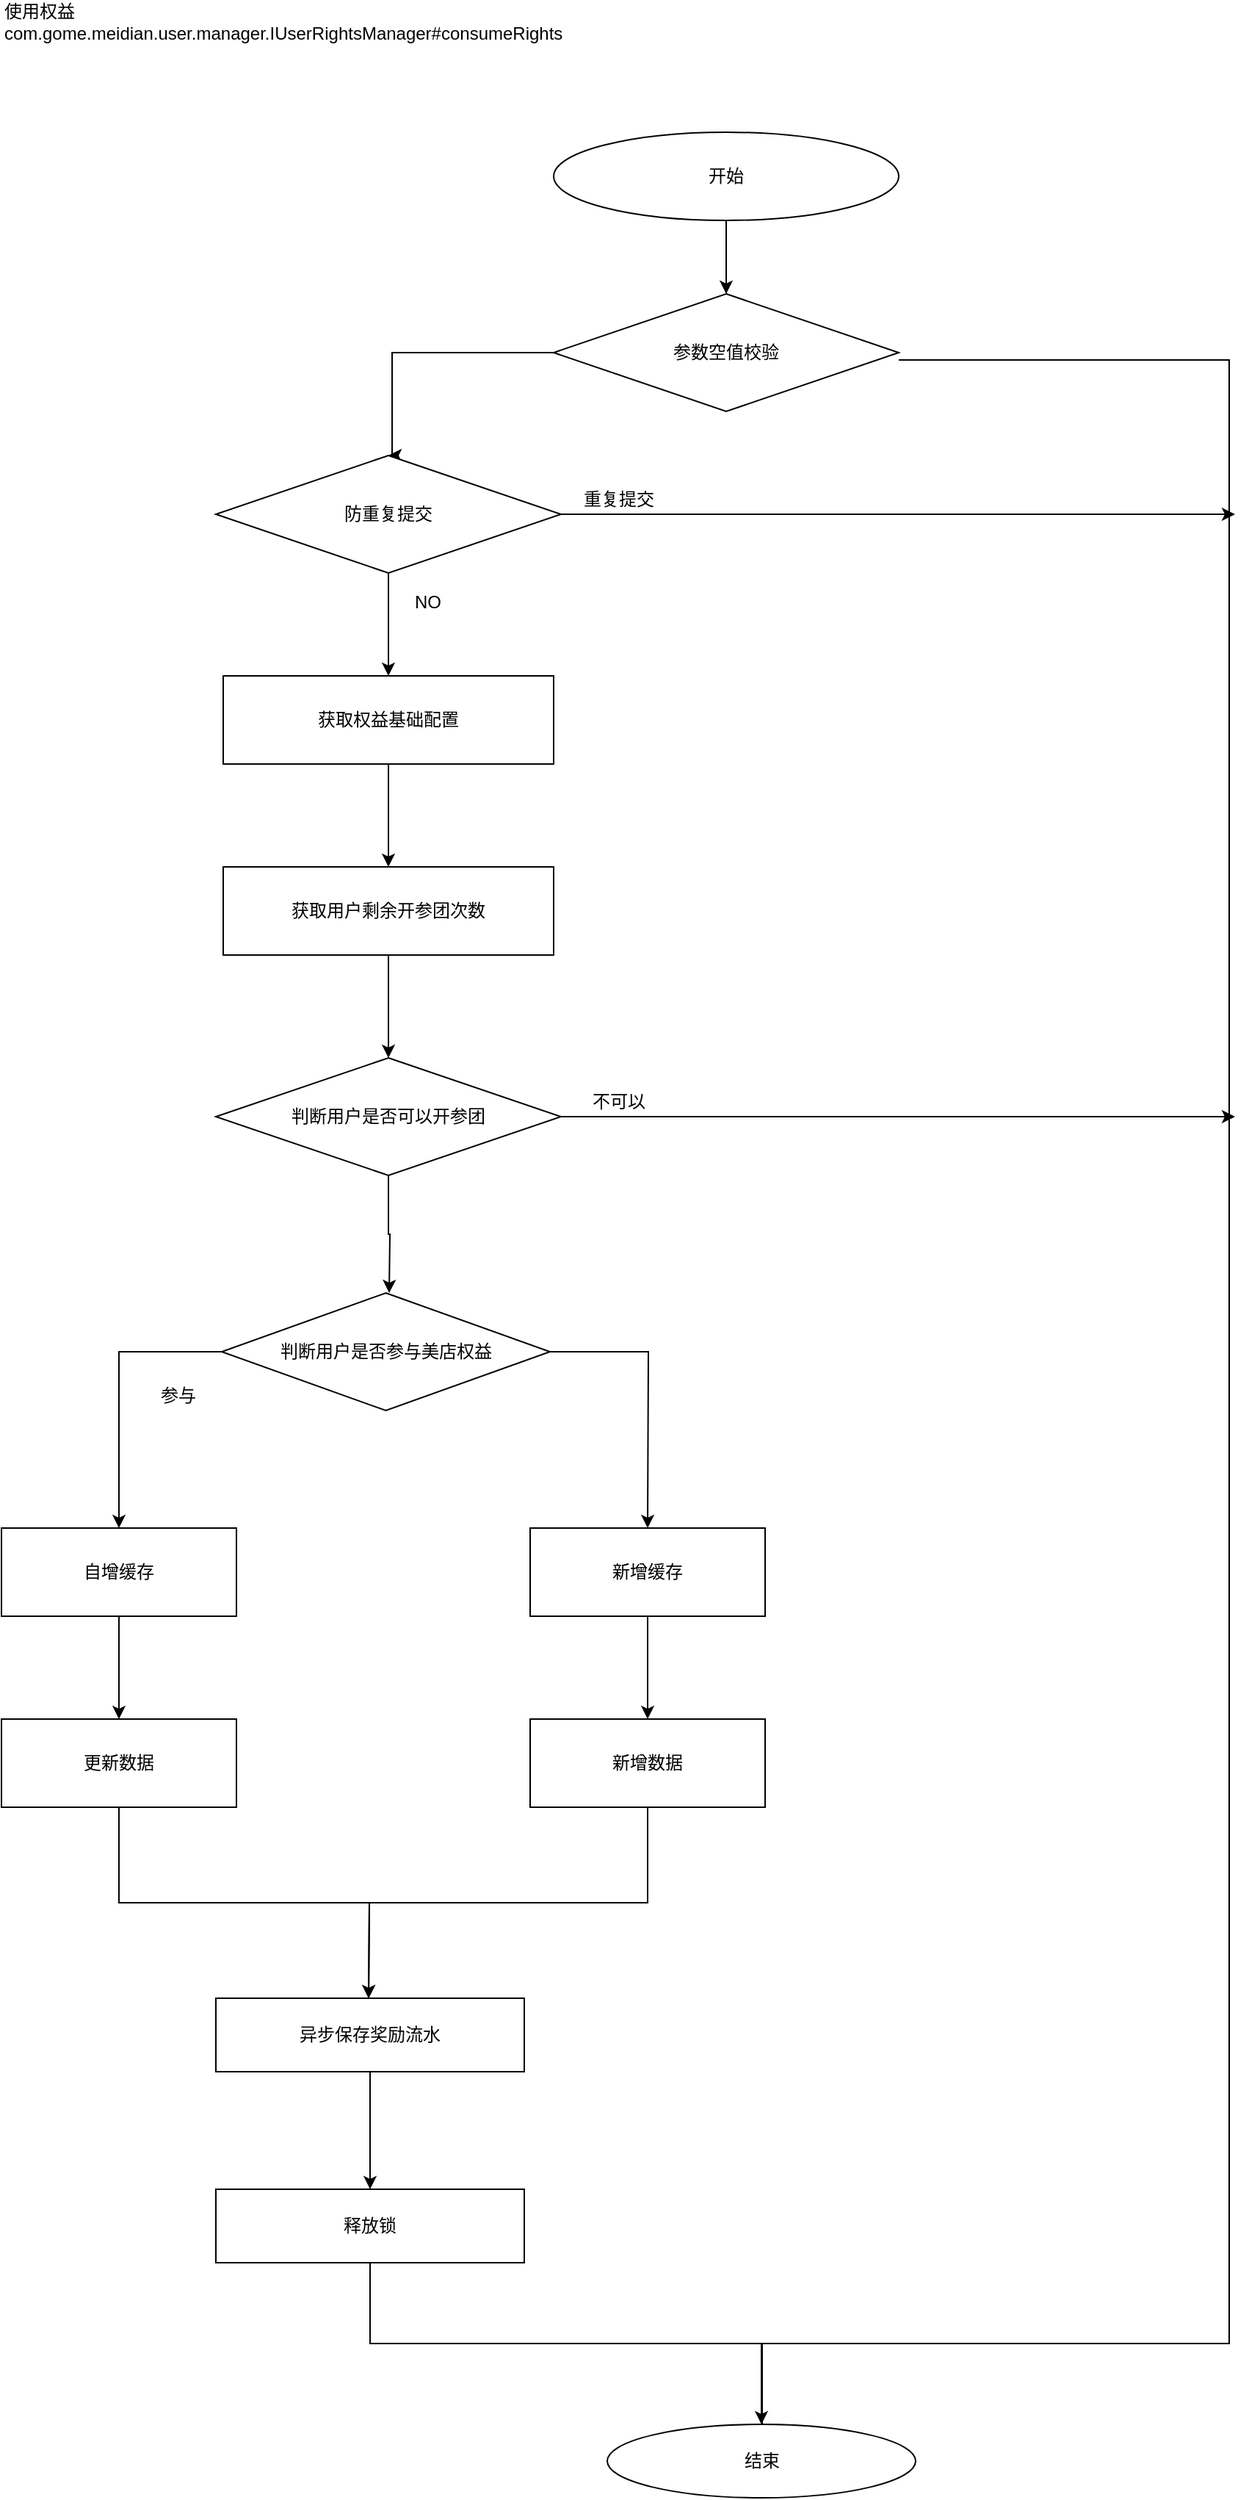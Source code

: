 <mxfile version="12.4.9" type="device"><diagram id="waRr-w1163Cft6gmaFOy" name="Page-1"><mxGraphModel dx="1422" dy="713" grid="1" gridSize="10" guides="1" tooltips="1" connect="1" arrows="1" fold="1" page="1" pageScale="1" pageWidth="827" pageHeight="1169" math="0" shadow="0"><root><mxCell id="0"/><mxCell id="1" parent="0"/><mxCell id="R-LKv4qLIJ09YFjFC_9z-10" style="edgeStyle=orthogonalEdgeStyle;rounded=0;orthogonalLoop=1;jettySize=auto;html=1;exitX=0.5;exitY=1;exitDx=0;exitDy=0;entryX=0.5;entryY=0;entryDx=0;entryDy=0;" parent="1" source="R-LKv4qLIJ09YFjFC_9z-1" target="R-LKv4qLIJ09YFjFC_9z-8" edge="1"><mxGeometry relative="1" as="geometry"/></mxCell><mxCell id="R-LKv4qLIJ09YFjFC_9z-1" value="开始" style="ellipse;whiteSpace=wrap;html=1;" parent="1" vertex="1"><mxGeometry x="416" y="130" width="235" height="60" as="geometry"/></mxCell><mxCell id="R-LKv4qLIJ09YFjFC_9z-3" value="使用权益&lt;br&gt;com.gome.meidian.user.manager.IUserRightsManager#consumeRights" style="text;html=1;strokeColor=none;fillColor=none;align=left;verticalAlign=middle;whiteSpace=wrap;rounded=0;" parent="1" vertex="1"><mxGeometry x="40" y="40" width="115" height="30" as="geometry"/></mxCell><mxCell id="R-LKv4qLIJ09YFjFC_9z-16" value="" style="edgeStyle=orthogonalEdgeStyle;rounded=0;orthogonalLoop=1;jettySize=auto;html=1;entryX=0.5;entryY=0;entryDx=0;entryDy=0;" parent="1" source="R-LKv4qLIJ09YFjFC_9z-8" target="R-LKv4qLIJ09YFjFC_9z-11" edge="1"><mxGeometry relative="1" as="geometry"><mxPoint x="306" y="360" as="targetPoint"/><Array as="points"><mxPoint x="306" y="280"/></Array></mxGeometry></mxCell><mxCell id="R-LKv4qLIJ09YFjFC_9z-19" style="edgeStyle=orthogonalEdgeStyle;rounded=0;orthogonalLoop=1;jettySize=auto;html=1;exitX=1;exitY=0.5;exitDx=0;exitDy=0;entryX=0.533;entryY=0;entryDx=0;entryDy=0;entryPerimeter=0;" parent="1" edge="1"><mxGeometry relative="1" as="geometry"><Array as="points"><mxPoint x="876" y="285"/><mxPoint x="876" y="1635"/><mxPoint x="558" y="1635"/><mxPoint x="558" y="1695"/></Array><mxPoint x="651" y="285" as="sourcePoint"/><mxPoint x="564" y="1695" as="targetPoint"/></mxGeometry></mxCell><mxCell id="R-LKv4qLIJ09YFjFC_9z-8" value="参数空值校验" style="rhombus;whiteSpace=wrap;html=1;" parent="1" vertex="1"><mxGeometry x="416" y="240" width="235" height="80" as="geometry"/></mxCell><mxCell id="R-LKv4qLIJ09YFjFC_9z-23" style="edgeStyle=orthogonalEdgeStyle;rounded=0;orthogonalLoop=1;jettySize=auto;html=1;exitX=0.5;exitY=1;exitDx=0;exitDy=0;" parent="1" source="R-LKv4qLIJ09YFjFC_9z-11" target="R-LKv4qLIJ09YFjFC_9z-22" edge="1"><mxGeometry relative="1" as="geometry"/></mxCell><mxCell id="R-LKv4qLIJ09YFjFC_9z-46" style="edgeStyle=orthogonalEdgeStyle;rounded=0;orthogonalLoop=1;jettySize=auto;html=1;exitX=1;exitY=0.5;exitDx=0;exitDy=0;" parent="1" source="R-LKv4qLIJ09YFjFC_9z-11" edge="1"><mxGeometry relative="1" as="geometry"><mxPoint x="880" y="390" as="targetPoint"/></mxGeometry></mxCell><mxCell id="R-LKv4qLIJ09YFjFC_9z-11" value="防重复提交" style="rhombus;whiteSpace=wrap;html=1;" parent="1" vertex="1"><mxGeometry x="186" y="350" width="235" height="80" as="geometry"/></mxCell><mxCell id="R-LKv4qLIJ09YFjFC_9z-18" value="结束" style="ellipse;whiteSpace=wrap;html=1;" parent="1" vertex="1"><mxGeometry x="452.5" y="1690" width="210" height="50" as="geometry"/></mxCell><mxCell id="nfZkW7BohaYHGVLbXlTN-5" value="" style="edgeStyle=orthogonalEdgeStyle;rounded=0;orthogonalLoop=1;jettySize=auto;html=1;" edge="1" parent="1" source="R-LKv4qLIJ09YFjFC_9z-22" target="nfZkW7BohaYHGVLbXlTN-4"><mxGeometry relative="1" as="geometry"/></mxCell><mxCell id="R-LKv4qLIJ09YFjFC_9z-22" value="获取权益基础配置" style="rounded=0;whiteSpace=wrap;html=1;" parent="1" vertex="1"><mxGeometry x="191" y="500" width="225" height="60" as="geometry"/></mxCell><mxCell id="nfZkW7BohaYHGVLbXlTN-6" style="edgeStyle=orthogonalEdgeStyle;rounded=0;orthogonalLoop=1;jettySize=auto;html=1;exitX=0.5;exitY=1;exitDx=0;exitDy=0;entryX=0.5;entryY=0;entryDx=0;entryDy=0;" edge="1" parent="1" source="nfZkW7BohaYHGVLbXlTN-4" target="R-LKv4qLIJ09YFjFC_9z-25"><mxGeometry relative="1" as="geometry"/></mxCell><mxCell id="nfZkW7BohaYHGVLbXlTN-4" value="获取用户剩余开参团次数" style="rounded=0;whiteSpace=wrap;html=1;" vertex="1" parent="1"><mxGeometry x="191" y="630" width="225" height="60" as="geometry"/></mxCell><mxCell id="nfZkW7BohaYHGVLbXlTN-7" style="edgeStyle=orthogonalEdgeStyle;rounded=0;orthogonalLoop=1;jettySize=auto;html=1;" edge="1" parent="1" source="R-LKv4qLIJ09YFjFC_9z-25"><mxGeometry relative="1" as="geometry"><mxPoint x="880" y="800" as="targetPoint"/></mxGeometry></mxCell><mxCell id="nfZkW7BohaYHGVLbXlTN-8" style="edgeStyle=orthogonalEdgeStyle;rounded=0;orthogonalLoop=1;jettySize=auto;html=1;exitX=0.5;exitY=1;exitDx=0;exitDy=0;entryX=0.5;entryY=0;entryDx=0;entryDy=0;" edge="1" parent="1" source="R-LKv4qLIJ09YFjFC_9z-25"><mxGeometry relative="1" as="geometry"><mxPoint x="304" y="920" as="targetPoint"/></mxGeometry></mxCell><mxCell id="R-LKv4qLIJ09YFjFC_9z-25" value="判断用户是否可以开参团" style="rhombus;whiteSpace=wrap;html=1;" parent="1" vertex="1"><mxGeometry x="186" y="760" width="235" height="80" as="geometry"/></mxCell><mxCell id="nfZkW7BohaYHGVLbXlTN-35" value="" style="edgeStyle=orthogonalEdgeStyle;rounded=0;orthogonalLoop=1;jettySize=auto;html=1;" edge="1" parent="1" source="R-LKv4qLIJ09YFjFC_9z-34" target="nfZkW7BohaYHGVLbXlTN-1"><mxGeometry relative="1" as="geometry"/></mxCell><mxCell id="R-LKv4qLIJ09YFjFC_9z-34" value="异步保存奖励流水" style="rounded=0;whiteSpace=wrap;html=1;" parent="1" vertex="1"><mxGeometry x="186" y="1400" width="210" height="50" as="geometry"/></mxCell><mxCell id="nfZkW7BohaYHGVLbXlTN-3" style="edgeStyle=orthogonalEdgeStyle;rounded=0;orthogonalLoop=1;jettySize=auto;html=1;exitX=0.5;exitY=1;exitDx=0;exitDy=0;entryX=0.5;entryY=0;entryDx=0;entryDy=0;" edge="1" parent="1" source="nfZkW7BohaYHGVLbXlTN-1" target="R-LKv4qLIJ09YFjFC_9z-18"><mxGeometry relative="1" as="geometry"/></mxCell><mxCell id="nfZkW7BohaYHGVLbXlTN-1" value="释放锁" style="rounded=0;whiteSpace=wrap;html=1;" vertex="1" parent="1"><mxGeometry x="186" y="1530" width="210" height="50" as="geometry"/></mxCell><mxCell id="R-LKv4qLIJ09YFjFC_9z-43" value="重复提交" style="text;html=1;align=center;verticalAlign=middle;resizable=0;points=[];autosize=1;" parent="1" vertex="1"><mxGeometry x="430" y="370" width="60" height="20" as="geometry"/></mxCell><mxCell id="R-LKv4qLIJ09YFjFC_9z-44" value="NO" style="text;html=1;align=center;verticalAlign=middle;resizable=0;points=[];autosize=1;" parent="1" vertex="1"><mxGeometry x="315" y="440" width="30" height="20" as="geometry"/></mxCell><mxCell id="nfZkW7BohaYHGVLbXlTN-12" style="edgeStyle=orthogonalEdgeStyle;rounded=0;orthogonalLoop=1;jettySize=auto;html=1;exitX=0;exitY=0.5;exitDx=0;exitDy=0;" edge="1" parent="1" source="nfZkW7BohaYHGVLbXlTN-9" target="nfZkW7BohaYHGVLbXlTN-11"><mxGeometry relative="1" as="geometry"/></mxCell><mxCell id="nfZkW7BohaYHGVLbXlTN-16" style="edgeStyle=orthogonalEdgeStyle;rounded=0;orthogonalLoop=1;jettySize=auto;html=1;exitX=1;exitY=0.5;exitDx=0;exitDy=0;" edge="1" parent="1" source="nfZkW7BohaYHGVLbXlTN-9"><mxGeometry relative="1" as="geometry"><mxPoint x="480" y="1080" as="targetPoint"/></mxGeometry></mxCell><mxCell id="nfZkW7BohaYHGVLbXlTN-9" value="判断用户是否参与美店权益" style="rhombus;whiteSpace=wrap;html=1;" vertex="1" parent="1"><mxGeometry x="190" y="920" width="223.5" height="80" as="geometry"/></mxCell><mxCell id="nfZkW7BohaYHGVLbXlTN-27" value="" style="edgeStyle=orthogonalEdgeStyle;rounded=0;orthogonalLoop=1;jettySize=auto;html=1;" edge="1" parent="1" source="nfZkW7BohaYHGVLbXlTN-11" target="nfZkW7BohaYHGVLbXlTN-26"><mxGeometry relative="1" as="geometry"/></mxCell><mxCell id="nfZkW7BohaYHGVLbXlTN-11" value="自增缓存" style="rounded=0;whiteSpace=wrap;html=1;" vertex="1" parent="1"><mxGeometry x="40" y="1080" width="160" height="60" as="geometry"/></mxCell><mxCell id="nfZkW7BohaYHGVLbXlTN-14" value="参与" style="text;html=1;align=center;verticalAlign=middle;resizable=0;points=[];autosize=1;" vertex="1" parent="1"><mxGeometry x="140" y="980" width="40" height="20" as="geometry"/></mxCell><mxCell id="nfZkW7BohaYHGVLbXlTN-15" value="不可以" style="text;html=1;align=center;verticalAlign=middle;resizable=0;points=[];autosize=1;" vertex="1" parent="1"><mxGeometry x="435" y="780" width="50" height="20" as="geometry"/></mxCell><mxCell id="nfZkW7BohaYHGVLbXlTN-29" value="" style="edgeStyle=orthogonalEdgeStyle;rounded=0;orthogonalLoop=1;jettySize=auto;html=1;" edge="1" parent="1" source="nfZkW7BohaYHGVLbXlTN-18" target="nfZkW7BohaYHGVLbXlTN-28"><mxGeometry relative="1" as="geometry"/></mxCell><mxCell id="nfZkW7BohaYHGVLbXlTN-18" value="新增缓存" style="rounded=0;whiteSpace=wrap;html=1;" vertex="1" parent="1"><mxGeometry x="400" y="1080" width="160" height="60" as="geometry"/></mxCell><mxCell id="nfZkW7BohaYHGVLbXlTN-30" style="edgeStyle=orthogonalEdgeStyle;rounded=0;orthogonalLoop=1;jettySize=auto;html=1;exitX=0.5;exitY=1;exitDx=0;exitDy=0;" edge="1" parent="1" source="nfZkW7BohaYHGVLbXlTN-26"><mxGeometry relative="1" as="geometry"><mxPoint x="290" y="1400" as="targetPoint"/></mxGeometry></mxCell><mxCell id="nfZkW7BohaYHGVLbXlTN-26" value="更新数据" style="rounded=0;whiteSpace=wrap;html=1;" vertex="1" parent="1"><mxGeometry x="40" y="1210" width="160" height="60" as="geometry"/></mxCell><mxCell id="nfZkW7BohaYHGVLbXlTN-31" style="edgeStyle=orthogonalEdgeStyle;rounded=0;orthogonalLoop=1;jettySize=auto;html=1;exitX=0.5;exitY=1;exitDx=0;exitDy=0;" edge="1" parent="1" source="nfZkW7BohaYHGVLbXlTN-28"><mxGeometry relative="1" as="geometry"><mxPoint x="290" y="1400" as="targetPoint"/></mxGeometry></mxCell><mxCell id="nfZkW7BohaYHGVLbXlTN-28" value="新增数据" style="rounded=0;whiteSpace=wrap;html=1;" vertex="1" parent="1"><mxGeometry x="400" y="1210" width="160" height="60" as="geometry"/></mxCell></root></mxGraphModel></diagram></mxfile>